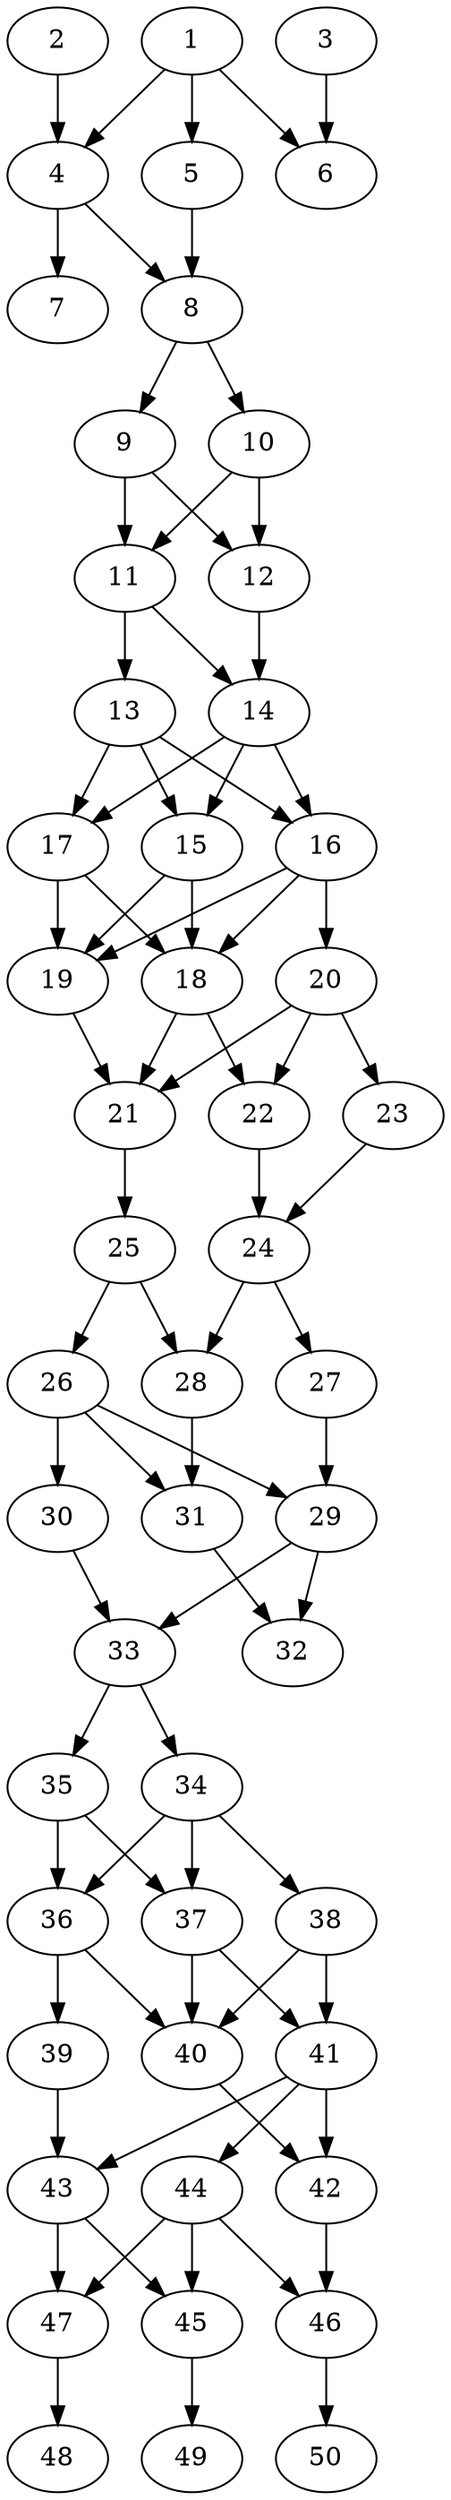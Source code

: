 // DAG automatically generated by daggen at Thu Oct  3 14:07:58 2019
// ./daggen --dot -n 50 --ccr 0.3 --fat 0.3 --regular 0.9 --density 0.7 --mindata 5242880 --maxdata 52428800 
digraph G {
  1 [size="21138773", alpha="0.14", expect_size="6341632"] 
  1 -> 4 [size ="6341632"]
  1 -> 5 [size ="6341632"]
  1 -> 6 [size ="6341632"]
  2 [size="34205013", alpha="0.07", expect_size="10261504"] 
  2 -> 4 [size ="10261504"]
  3 [size="68778667", alpha="0.15", expect_size="20633600"] 
  3 -> 6 [size ="20633600"]
  4 [size="117872640", alpha="0.13", expect_size="35361792"] 
  4 -> 7 [size ="35361792"]
  4 -> 8 [size ="35361792"]
  5 [size="99150507", alpha="0.20", expect_size="29745152"] 
  5 -> 8 [size ="29745152"]
  6 [size="122255360", alpha="0.04", expect_size="36676608"] 
  7 [size="80155307", alpha="0.19", expect_size="24046592"] 
  8 [size="96071680", alpha="0.12", expect_size="28821504"] 
  8 -> 9 [size ="28821504"]
  8 -> 10 [size ="28821504"]
  9 [size="121658027", alpha="0.06", expect_size="36497408"] 
  9 -> 11 [size ="36497408"]
  9 -> 12 [size ="36497408"]
  10 [size="51466240", alpha="0.04", expect_size="15439872"] 
  10 -> 11 [size ="15439872"]
  10 -> 12 [size ="15439872"]
  11 [size="155238400", alpha="0.16", expect_size="46571520"] 
  11 -> 13 [size ="46571520"]
  11 -> 14 [size ="46571520"]
  12 [size="104922453", alpha="0.05", expect_size="31476736"] 
  12 -> 14 [size ="31476736"]
  13 [size="159989760", alpha="0.05", expect_size="47996928"] 
  13 -> 15 [size ="47996928"]
  13 -> 16 [size ="47996928"]
  13 -> 17 [size ="47996928"]
  14 [size="119934293", alpha="0.18", expect_size="35980288"] 
  14 -> 15 [size ="35980288"]
  14 -> 16 [size ="35980288"]
  14 -> 17 [size ="35980288"]
  15 [size="68666027", alpha="0.09", expect_size="20599808"] 
  15 -> 18 [size ="20599808"]
  15 -> 19 [size ="20599808"]
  16 [size="66222080", alpha="0.09", expect_size="19866624"] 
  16 -> 18 [size ="19866624"]
  16 -> 19 [size ="19866624"]
  16 -> 20 [size ="19866624"]
  17 [size="95965867", alpha="0.01", expect_size="28789760"] 
  17 -> 18 [size ="28789760"]
  17 -> 19 [size ="28789760"]
  18 [size="85852160", alpha="0.03", expect_size="25755648"] 
  18 -> 21 [size ="25755648"]
  18 -> 22 [size ="25755648"]
  19 [size="23326720", alpha="0.13", expect_size="6998016"] 
  19 -> 21 [size ="6998016"]
  20 [size="72550400", alpha="0.16", expect_size="21765120"] 
  20 -> 21 [size ="21765120"]
  20 -> 22 [size ="21765120"]
  20 -> 23 [size ="21765120"]
  21 [size="101468160", alpha="0.19", expect_size="30440448"] 
  21 -> 25 [size ="30440448"]
  22 [size="69495467", alpha="0.05", expect_size="20848640"] 
  22 -> 24 [size ="20848640"]
  23 [size="112698027", alpha="0.17", expect_size="33809408"] 
  23 -> 24 [size ="33809408"]
  24 [size="154859520", alpha="0.02", expect_size="46457856"] 
  24 -> 27 [size ="46457856"]
  24 -> 28 [size ="46457856"]
  25 [size="142946987", alpha="0.17", expect_size="42884096"] 
  25 -> 26 [size ="42884096"]
  25 -> 28 [size ="42884096"]
  26 [size="55470080", alpha="0.06", expect_size="16641024"] 
  26 -> 29 [size ="16641024"]
  26 -> 30 [size ="16641024"]
  26 -> 31 [size ="16641024"]
  27 [size="128242347", alpha="0.02", expect_size="38472704"] 
  27 -> 29 [size ="38472704"]
  28 [size="135707307", alpha="0.09", expect_size="40712192"] 
  28 -> 31 [size ="40712192"]
  29 [size="157265920", alpha="0.09", expect_size="47179776"] 
  29 -> 32 [size ="47179776"]
  29 -> 33 [size ="47179776"]
  30 [size="98874027", alpha="0.13", expect_size="29662208"] 
  30 -> 33 [size ="29662208"]
  31 [size="64392533", alpha="0.15", expect_size="19317760"] 
  31 -> 32 [size ="19317760"]
  32 [size="57483947", alpha="0.07", expect_size="17245184"] 
  33 [size="94883840", alpha="0.18", expect_size="28465152"] 
  33 -> 34 [size ="28465152"]
  33 -> 35 [size ="28465152"]
  34 [size="70608213", alpha="0.02", expect_size="21182464"] 
  34 -> 36 [size ="21182464"]
  34 -> 37 [size ="21182464"]
  34 -> 38 [size ="21182464"]
  35 [size="85053440", alpha="0.13", expect_size="25516032"] 
  35 -> 36 [size ="25516032"]
  35 -> 37 [size ="25516032"]
  36 [size="62607360", alpha="0.09", expect_size="18782208"] 
  36 -> 39 [size ="18782208"]
  36 -> 40 [size ="18782208"]
  37 [size="108055893", alpha="0.16", expect_size="32416768"] 
  37 -> 40 [size ="32416768"]
  37 -> 41 [size ="32416768"]
  38 [size="126784853", alpha="0.11", expect_size="38035456"] 
  38 -> 40 [size ="38035456"]
  38 -> 41 [size ="38035456"]
  39 [size="40110080", alpha="0.08", expect_size="12033024"] 
  39 -> 43 [size ="12033024"]
  40 [size="109499733", alpha="0.11", expect_size="32849920"] 
  40 -> 42 [size ="32849920"]
  41 [size="54367573", alpha="0.04", expect_size="16310272"] 
  41 -> 42 [size ="16310272"]
  41 -> 43 [size ="16310272"]
  41 -> 44 [size ="16310272"]
  42 [size="169772373", alpha="0.05", expect_size="50931712"] 
  42 -> 46 [size ="50931712"]
  43 [size="71297707", alpha="0.17", expect_size="21389312"] 
  43 -> 45 [size ="21389312"]
  43 -> 47 [size ="21389312"]
  44 [size="58746880", alpha="0.07", expect_size="17624064"] 
  44 -> 45 [size ="17624064"]
  44 -> 46 [size ="17624064"]
  44 -> 47 [size ="17624064"]
  45 [size="77291520", alpha="0.13", expect_size="23187456"] 
  45 -> 49 [size ="23187456"]
  46 [size="20838400", alpha="0.04", expect_size="6251520"] 
  46 -> 50 [size ="6251520"]
  47 [size="95419733", alpha="0.09", expect_size="28625920"] 
  47 -> 48 [size ="28625920"]
  48 [size="64948907", alpha="0.09", expect_size="19484672"] 
  49 [size="155098453", alpha="0.06", expect_size="46529536"] 
  50 [size="57146027", alpha="0.14", expect_size="17143808"] 
}
